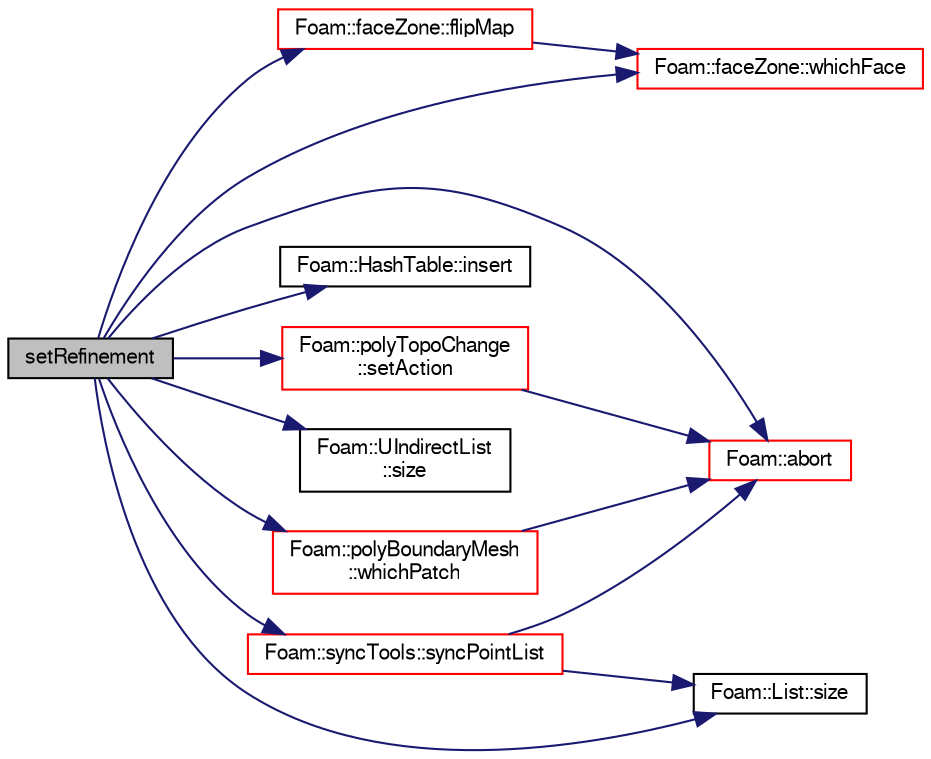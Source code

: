 digraph "setRefinement"
{
  bgcolor="transparent";
  edge [fontname="FreeSans",fontsize="10",labelfontname="FreeSans",labelfontsize="10"];
  node [fontname="FreeSans",fontsize="10",shape=record];
  rankdir="LR";
  Node2155 [label="setRefinement",height=0.2,width=0.4,color="black", fillcolor="grey75", style="filled", fontcolor="black"];
  Node2155 -> Node2156 [color="midnightblue",fontsize="10",style="solid",fontname="FreeSans"];
  Node2156 [label="Foam::abort",height=0.2,width=0.4,color="red",URL="$a21124.html#a447107a607d03e417307c203fa5fb44b"];
  Node2155 -> Node2199 [color="midnightblue",fontsize="10",style="solid",fontname="FreeSans"];
  Node2199 [label="Foam::faceZone::flipMap",height=0.2,width=0.4,color="red",URL="$a27510.html#a03ecd61e4e943657de29efcacd488b19",tooltip="Return face flip map. "];
  Node2199 -> Node2200 [color="midnightblue",fontsize="10",style="solid",fontname="FreeSans"];
  Node2200 [label="Foam::faceZone::whichFace",height=0.2,width=0.4,color="red",URL="$a27510.html#a2a776b244e1eea320ab33cc0a21cf56a",tooltip="Helper function to re-direct to zone::localID(...) "];
  Node2155 -> Node2262 [color="midnightblue",fontsize="10",style="solid",fontname="FreeSans"];
  Node2262 [label="Foam::HashTable::insert",height=0.2,width=0.4,color="black",URL="$a25702.html#a5eee1e0e199ad59b9cb3916cd42156e0",tooltip="Insert a new hashedEntry. "];
  Node2155 -> Node2568 [color="midnightblue",fontsize="10",style="solid",fontname="FreeSans"];
  Node2568 [label="Foam::polyTopoChange\l::setAction",height=0.2,width=0.4,color="red",URL="$a21678.html#a40a23962b792d24f4cb999f5b55aece2",tooltip="For compatibility with polyTopoChange: set topological action. "];
  Node2568 -> Node2156 [color="midnightblue",fontsize="10",style="solid",fontname="FreeSans"];
  Node2155 -> Node2644 [color="midnightblue",fontsize="10",style="solid",fontname="FreeSans"];
  Node2644 [label="Foam::UIndirectList\l::size",height=0.2,width=0.4,color="black",URL="$a22618.html#a47b3bf30da1eb3ab8076b5fbe00e0494",tooltip="Return the number of elements in the list. "];
  Node2155 -> Node2255 [color="midnightblue",fontsize="10",style="solid",fontname="FreeSans"];
  Node2255 [label="Foam::List::size",height=0.2,width=0.4,color="black",URL="$a25694.html#a8a5f6fa29bd4b500caf186f60245b384",tooltip="Override size to be inconsistent with allocated storage. "];
  Node2155 -> Node2546 [color="midnightblue",fontsize="10",style="solid",fontname="FreeSans"];
  Node2546 [label="Foam::syncTools::syncPointList",height=0.2,width=0.4,color="red",URL="$a27502.html#a197ed77a9101bdfb37253bd3f507c017",tooltip="Synchronize values on all mesh points. "];
  Node2546 -> Node2255 [color="midnightblue",fontsize="10",style="solid",fontname="FreeSans"];
  Node2546 -> Node2156 [color="midnightblue",fontsize="10",style="solid",fontname="FreeSans"];
  Node2155 -> Node2200 [color="midnightblue",fontsize="10",style="solid",fontname="FreeSans"];
  Node2155 -> Node2548 [color="midnightblue",fontsize="10",style="solid",fontname="FreeSans"];
  Node2548 [label="Foam::polyBoundaryMesh\l::whichPatch",height=0.2,width=0.4,color="red",URL="$a27402.html#aa2ff13fd90903c4f4cdfe81b48b2bb92",tooltip="Return patch index for a given face label. "];
  Node2548 -> Node2156 [color="midnightblue",fontsize="10",style="solid",fontname="FreeSans"];
}
